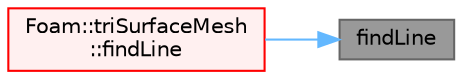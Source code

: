 digraph "findLine"
{
 // LATEX_PDF_SIZE
  bgcolor="transparent";
  edge [fontname=Helvetica,fontsize=10,labelfontname=Helvetica,labelfontsize=10];
  node [fontname=Helvetica,fontsize=10,shape=box,height=0.2,width=0.4];
  rankdir="RL";
  Node1 [id="Node000001",label="findLine",height=0.2,width=0.4,color="gray40", fillcolor="grey60", style="filled", fontcolor="black",tooltip=" "];
  Node1 -> Node2 [id="edge1_Node000001_Node000002",dir="back",color="steelblue1",style="solid",tooltip=" "];
  Node2 [id="Node000002",label="Foam::triSurfaceMesh\l::findLine",height=0.2,width=0.4,color="red", fillcolor="#FFF0F0", style="filled",URL="$classFoam_1_1triSurfaceMesh.html#a2a363a8584a3ae8109cce2aaf6436e3f",tooltip=" "];
}

